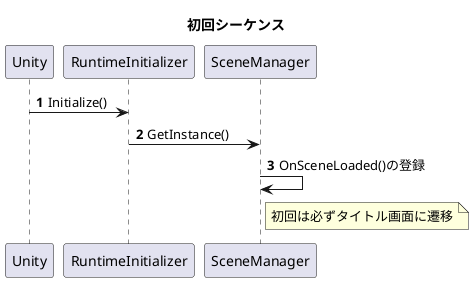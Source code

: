 @startuml

title 初回シーケンス
autonumber

Unity -> RuntimeInitializer : Initialize()
RuntimeInitializer -> SceneManager : GetInstance()
SceneManager -> SceneManager : OnSceneLoaded()の登録
note right of SceneManager
初回は必ずタイトル画面に遷移
end note

@enduml